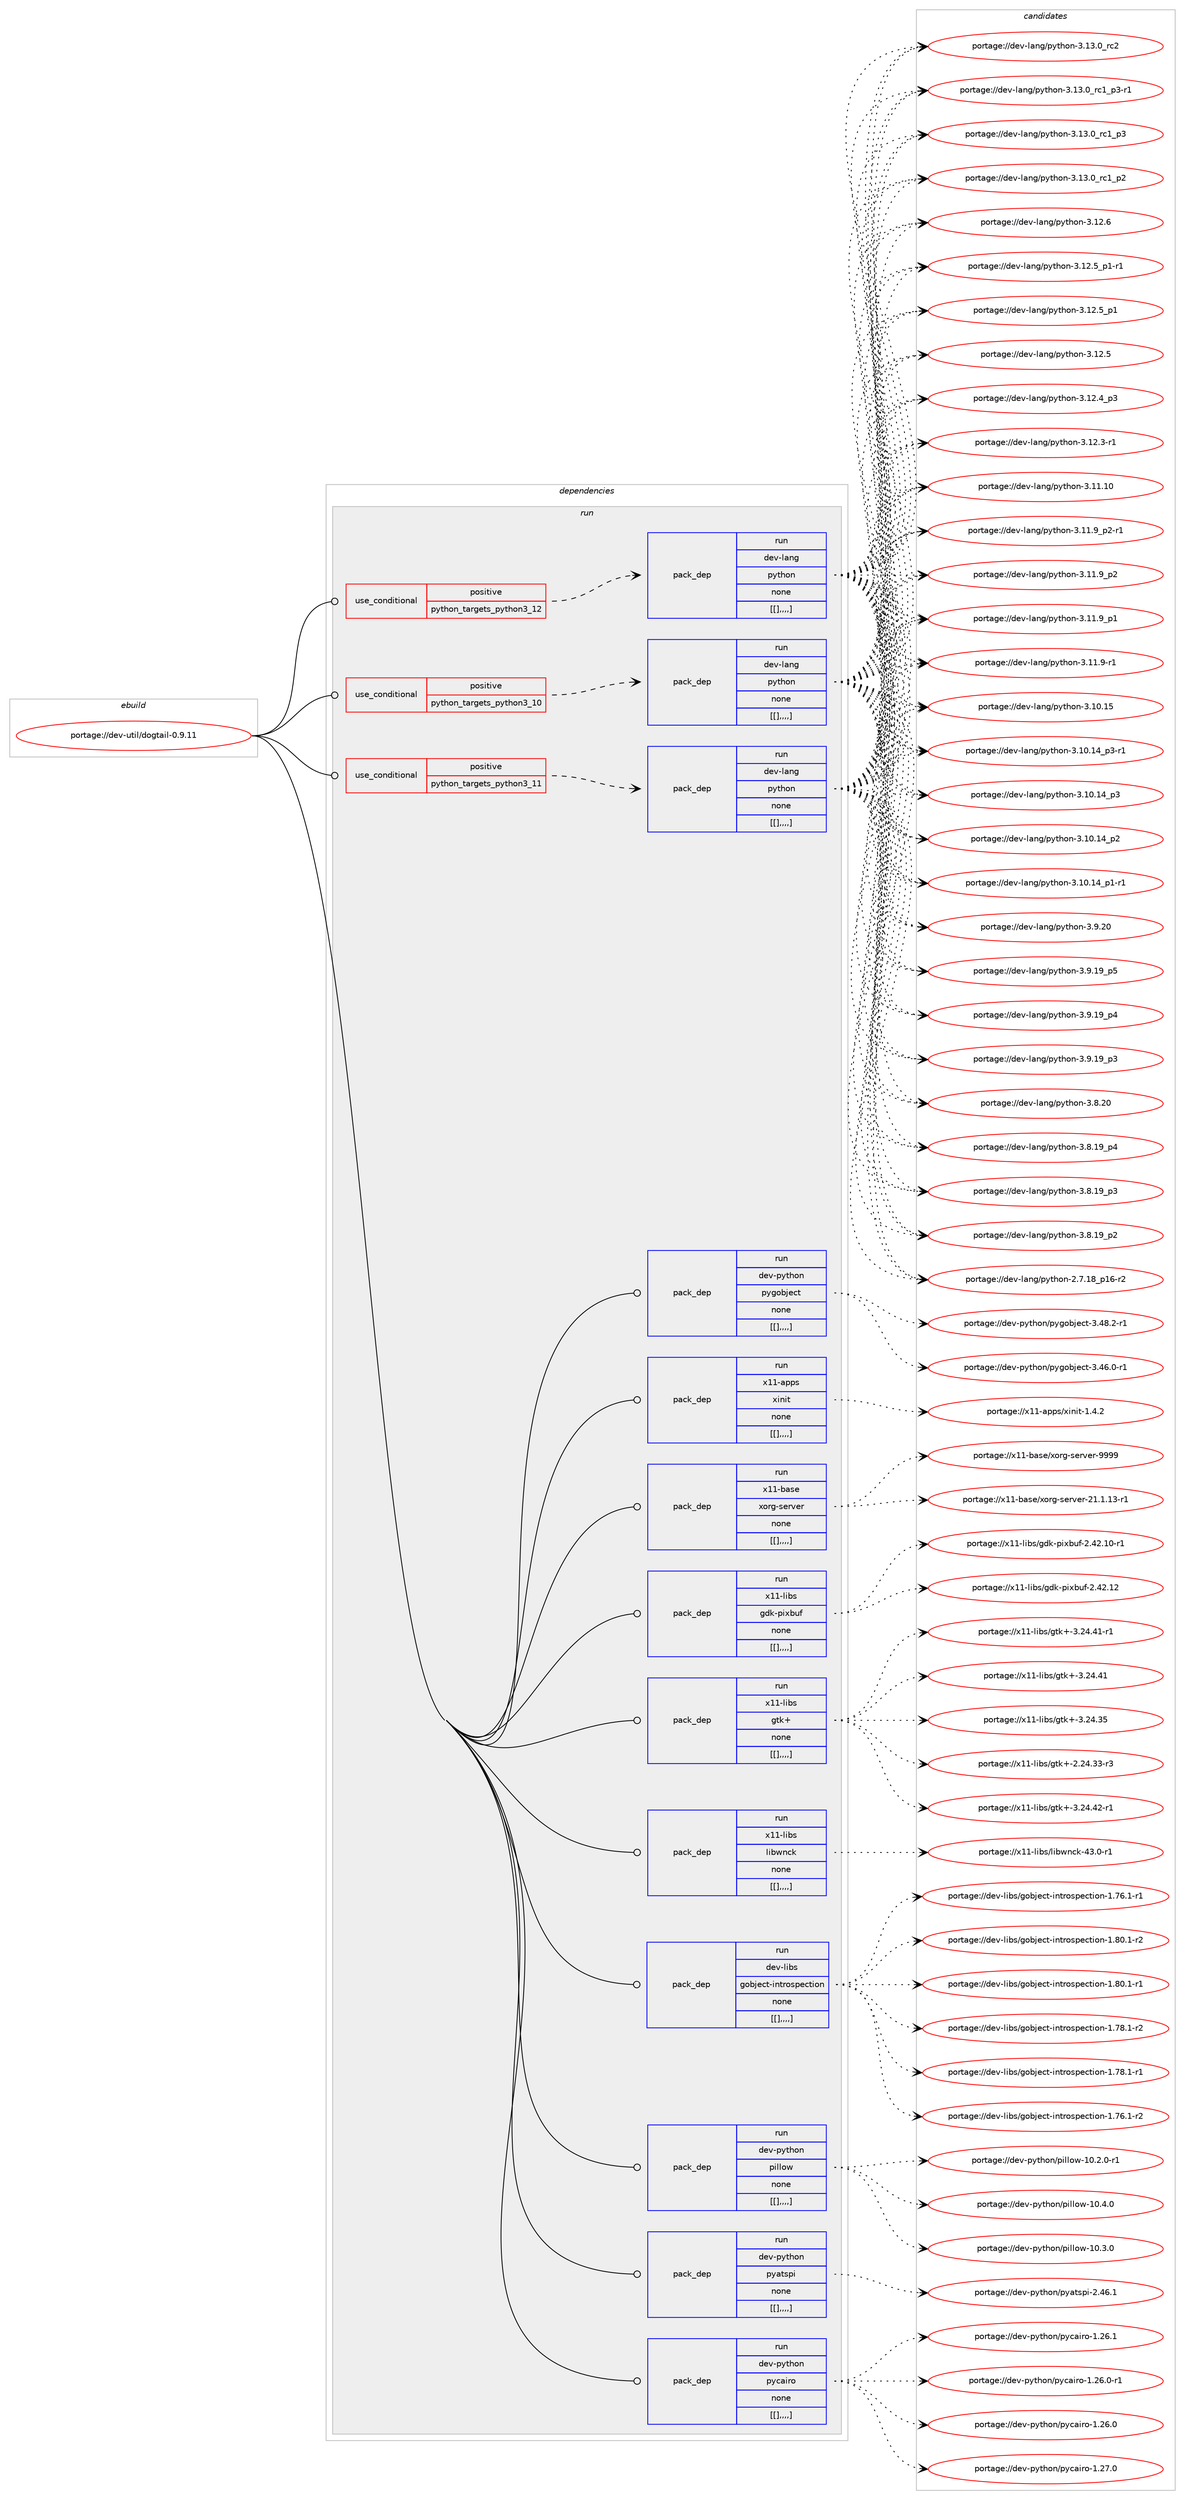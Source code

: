 digraph prolog {

# *************
# Graph options
# *************

newrank=true;
concentrate=true;
compound=true;
graph [rankdir=LR,fontname=Helvetica,fontsize=10,ranksep=1.5];#, ranksep=2.5, nodesep=0.2];
edge  [arrowhead=vee];
node  [fontname=Helvetica,fontsize=10];

# **********
# The ebuild
# **********

subgraph cluster_leftcol {
color=gray;
label=<<i>ebuild</i>>;
id [label="portage://dev-util/dogtail-0.9.11", color=red, width=4, href="../dev-util/dogtail-0.9.11.svg"];
}

# ****************
# The dependencies
# ****************

subgraph cluster_midcol {
color=gray;
label=<<i>dependencies</i>>;
subgraph cluster_compile {
fillcolor="#eeeeee";
style=filled;
label=<<i>compile</i>>;
}
subgraph cluster_compileandrun {
fillcolor="#eeeeee";
style=filled;
label=<<i>compile and run</i>>;
}
subgraph cluster_run {
fillcolor="#eeeeee";
style=filled;
label=<<i>run</i>>;
subgraph cond62113 {
dependency217846 [label=<<TABLE BORDER="0" CELLBORDER="1" CELLSPACING="0" CELLPADDING="4"><TR><TD ROWSPAN="3" CELLPADDING="10">use_conditional</TD></TR><TR><TD>positive</TD></TR><TR><TD>python_targets_python3_10</TD></TR></TABLE>>, shape=none, color=red];
subgraph pack154333 {
dependency217847 [label=<<TABLE BORDER="0" CELLBORDER="1" CELLSPACING="0" CELLPADDING="4" WIDTH="220"><TR><TD ROWSPAN="6" CELLPADDING="30">pack_dep</TD></TR><TR><TD WIDTH="110">run</TD></TR><TR><TD>dev-lang</TD></TR><TR><TD>python</TD></TR><TR><TD>none</TD></TR><TR><TD>[[],,,,]</TD></TR></TABLE>>, shape=none, color=blue];
}
dependency217846:e -> dependency217847:w [weight=20,style="dashed",arrowhead="vee"];
}
id:e -> dependency217846:w [weight=20,style="solid",arrowhead="odot"];
subgraph cond62114 {
dependency217848 [label=<<TABLE BORDER="0" CELLBORDER="1" CELLSPACING="0" CELLPADDING="4"><TR><TD ROWSPAN="3" CELLPADDING="10">use_conditional</TD></TR><TR><TD>positive</TD></TR><TR><TD>python_targets_python3_11</TD></TR></TABLE>>, shape=none, color=red];
subgraph pack154334 {
dependency217849 [label=<<TABLE BORDER="0" CELLBORDER="1" CELLSPACING="0" CELLPADDING="4" WIDTH="220"><TR><TD ROWSPAN="6" CELLPADDING="30">pack_dep</TD></TR><TR><TD WIDTH="110">run</TD></TR><TR><TD>dev-lang</TD></TR><TR><TD>python</TD></TR><TR><TD>none</TD></TR><TR><TD>[[],,,,]</TD></TR></TABLE>>, shape=none, color=blue];
}
dependency217848:e -> dependency217849:w [weight=20,style="dashed",arrowhead="vee"];
}
id:e -> dependency217848:w [weight=20,style="solid",arrowhead="odot"];
subgraph cond62115 {
dependency217850 [label=<<TABLE BORDER="0" CELLBORDER="1" CELLSPACING="0" CELLPADDING="4"><TR><TD ROWSPAN="3" CELLPADDING="10">use_conditional</TD></TR><TR><TD>positive</TD></TR><TR><TD>python_targets_python3_12</TD></TR></TABLE>>, shape=none, color=red];
subgraph pack154335 {
dependency217851 [label=<<TABLE BORDER="0" CELLBORDER="1" CELLSPACING="0" CELLPADDING="4" WIDTH="220"><TR><TD ROWSPAN="6" CELLPADDING="30">pack_dep</TD></TR><TR><TD WIDTH="110">run</TD></TR><TR><TD>dev-lang</TD></TR><TR><TD>python</TD></TR><TR><TD>none</TD></TR><TR><TD>[[],,,,]</TD></TR></TABLE>>, shape=none, color=blue];
}
dependency217850:e -> dependency217851:w [weight=20,style="dashed",arrowhead="vee"];
}
id:e -> dependency217850:w [weight=20,style="solid",arrowhead="odot"];
subgraph pack154336 {
dependency217852 [label=<<TABLE BORDER="0" CELLBORDER="1" CELLSPACING="0" CELLPADDING="4" WIDTH="220"><TR><TD ROWSPAN="6" CELLPADDING="30">pack_dep</TD></TR><TR><TD WIDTH="110">run</TD></TR><TR><TD>dev-libs</TD></TR><TR><TD>gobject-introspection</TD></TR><TR><TD>none</TD></TR><TR><TD>[[],,,,]</TD></TR></TABLE>>, shape=none, color=blue];
}
id:e -> dependency217852:w [weight=20,style="solid",arrowhead="odot"];
subgraph pack154337 {
dependency217853 [label=<<TABLE BORDER="0" CELLBORDER="1" CELLSPACING="0" CELLPADDING="4" WIDTH="220"><TR><TD ROWSPAN="6" CELLPADDING="30">pack_dep</TD></TR><TR><TD WIDTH="110">run</TD></TR><TR><TD>dev-python</TD></TR><TR><TD>pillow</TD></TR><TR><TD>none</TD></TR><TR><TD>[[],,,,]</TD></TR></TABLE>>, shape=none, color=blue];
}
id:e -> dependency217853:w [weight=20,style="solid",arrowhead="odot"];
subgraph pack154338 {
dependency217854 [label=<<TABLE BORDER="0" CELLBORDER="1" CELLSPACING="0" CELLPADDING="4" WIDTH="220"><TR><TD ROWSPAN="6" CELLPADDING="30">pack_dep</TD></TR><TR><TD WIDTH="110">run</TD></TR><TR><TD>dev-python</TD></TR><TR><TD>pyatspi</TD></TR><TR><TD>none</TD></TR><TR><TD>[[],,,,]</TD></TR></TABLE>>, shape=none, color=blue];
}
id:e -> dependency217854:w [weight=20,style="solid",arrowhead="odot"];
subgraph pack154339 {
dependency217855 [label=<<TABLE BORDER="0" CELLBORDER="1" CELLSPACING="0" CELLPADDING="4" WIDTH="220"><TR><TD ROWSPAN="6" CELLPADDING="30">pack_dep</TD></TR><TR><TD WIDTH="110">run</TD></TR><TR><TD>dev-python</TD></TR><TR><TD>pycairo</TD></TR><TR><TD>none</TD></TR><TR><TD>[[],,,,]</TD></TR></TABLE>>, shape=none, color=blue];
}
id:e -> dependency217855:w [weight=20,style="solid",arrowhead="odot"];
subgraph pack154340 {
dependency217856 [label=<<TABLE BORDER="0" CELLBORDER="1" CELLSPACING="0" CELLPADDING="4" WIDTH="220"><TR><TD ROWSPAN="6" CELLPADDING="30">pack_dep</TD></TR><TR><TD WIDTH="110">run</TD></TR><TR><TD>dev-python</TD></TR><TR><TD>pygobject</TD></TR><TR><TD>none</TD></TR><TR><TD>[[],,,,]</TD></TR></TABLE>>, shape=none, color=blue];
}
id:e -> dependency217856:w [weight=20,style="solid",arrowhead="odot"];
subgraph pack154341 {
dependency217857 [label=<<TABLE BORDER="0" CELLBORDER="1" CELLSPACING="0" CELLPADDING="4" WIDTH="220"><TR><TD ROWSPAN="6" CELLPADDING="30">pack_dep</TD></TR><TR><TD WIDTH="110">run</TD></TR><TR><TD>x11-apps</TD></TR><TR><TD>xinit</TD></TR><TR><TD>none</TD></TR><TR><TD>[[],,,,]</TD></TR></TABLE>>, shape=none, color=blue];
}
id:e -> dependency217857:w [weight=20,style="solid",arrowhead="odot"];
subgraph pack154342 {
dependency217858 [label=<<TABLE BORDER="0" CELLBORDER="1" CELLSPACING="0" CELLPADDING="4" WIDTH="220"><TR><TD ROWSPAN="6" CELLPADDING="30">pack_dep</TD></TR><TR><TD WIDTH="110">run</TD></TR><TR><TD>x11-base</TD></TR><TR><TD>xorg-server</TD></TR><TR><TD>none</TD></TR><TR><TD>[[],,,,]</TD></TR></TABLE>>, shape=none, color=blue];
}
id:e -> dependency217858:w [weight=20,style="solid",arrowhead="odot"];
subgraph pack154343 {
dependency217859 [label=<<TABLE BORDER="0" CELLBORDER="1" CELLSPACING="0" CELLPADDING="4" WIDTH="220"><TR><TD ROWSPAN="6" CELLPADDING="30">pack_dep</TD></TR><TR><TD WIDTH="110">run</TD></TR><TR><TD>x11-libs</TD></TR><TR><TD>gdk-pixbuf</TD></TR><TR><TD>none</TD></TR><TR><TD>[[],,,,]</TD></TR></TABLE>>, shape=none, color=blue];
}
id:e -> dependency217859:w [weight=20,style="solid",arrowhead="odot"];
subgraph pack154344 {
dependency217860 [label=<<TABLE BORDER="0" CELLBORDER="1" CELLSPACING="0" CELLPADDING="4" WIDTH="220"><TR><TD ROWSPAN="6" CELLPADDING="30">pack_dep</TD></TR><TR><TD WIDTH="110">run</TD></TR><TR><TD>x11-libs</TD></TR><TR><TD>gtk+</TD></TR><TR><TD>none</TD></TR><TR><TD>[[],,,,]</TD></TR></TABLE>>, shape=none, color=blue];
}
id:e -> dependency217860:w [weight=20,style="solid",arrowhead="odot"];
subgraph pack154345 {
dependency217861 [label=<<TABLE BORDER="0" CELLBORDER="1" CELLSPACING="0" CELLPADDING="4" WIDTH="220"><TR><TD ROWSPAN="6" CELLPADDING="30">pack_dep</TD></TR><TR><TD WIDTH="110">run</TD></TR><TR><TD>x11-libs</TD></TR><TR><TD>libwnck</TD></TR><TR><TD>none</TD></TR><TR><TD>[[],,,,]</TD></TR></TABLE>>, shape=none, color=blue];
}
id:e -> dependency217861:w [weight=20,style="solid",arrowhead="odot"];
}
}

# **************
# The candidates
# **************

subgraph cluster_choices {
rank=same;
color=gray;
label=<<i>candidates</i>>;

subgraph choice154333 {
color=black;
nodesep=1;
choice10010111845108971101034711212111610411111045514649514648951149950 [label="portage://dev-lang/python-3.13.0_rc2", color=red, width=4,href="../dev-lang/python-3.13.0_rc2.svg"];
choice1001011184510897110103471121211161041111104551464951464895114994995112514511449 [label="portage://dev-lang/python-3.13.0_rc1_p3-r1", color=red, width=4,href="../dev-lang/python-3.13.0_rc1_p3-r1.svg"];
choice100101118451089711010347112121116104111110455146495146489511499499511251 [label="portage://dev-lang/python-3.13.0_rc1_p3", color=red, width=4,href="../dev-lang/python-3.13.0_rc1_p3.svg"];
choice100101118451089711010347112121116104111110455146495146489511499499511250 [label="portage://dev-lang/python-3.13.0_rc1_p2", color=red, width=4,href="../dev-lang/python-3.13.0_rc1_p2.svg"];
choice10010111845108971101034711212111610411111045514649504654 [label="portage://dev-lang/python-3.12.6", color=red, width=4,href="../dev-lang/python-3.12.6.svg"];
choice1001011184510897110103471121211161041111104551464950465395112494511449 [label="portage://dev-lang/python-3.12.5_p1-r1", color=red, width=4,href="../dev-lang/python-3.12.5_p1-r1.svg"];
choice100101118451089711010347112121116104111110455146495046539511249 [label="portage://dev-lang/python-3.12.5_p1", color=red, width=4,href="../dev-lang/python-3.12.5_p1.svg"];
choice10010111845108971101034711212111610411111045514649504653 [label="portage://dev-lang/python-3.12.5", color=red, width=4,href="../dev-lang/python-3.12.5.svg"];
choice100101118451089711010347112121116104111110455146495046529511251 [label="portage://dev-lang/python-3.12.4_p3", color=red, width=4,href="../dev-lang/python-3.12.4_p3.svg"];
choice100101118451089711010347112121116104111110455146495046514511449 [label="portage://dev-lang/python-3.12.3-r1", color=red, width=4,href="../dev-lang/python-3.12.3-r1.svg"];
choice1001011184510897110103471121211161041111104551464949464948 [label="portage://dev-lang/python-3.11.10", color=red, width=4,href="../dev-lang/python-3.11.10.svg"];
choice1001011184510897110103471121211161041111104551464949465795112504511449 [label="portage://dev-lang/python-3.11.9_p2-r1", color=red, width=4,href="../dev-lang/python-3.11.9_p2-r1.svg"];
choice100101118451089711010347112121116104111110455146494946579511250 [label="portage://dev-lang/python-3.11.9_p2", color=red, width=4,href="../dev-lang/python-3.11.9_p2.svg"];
choice100101118451089711010347112121116104111110455146494946579511249 [label="portage://dev-lang/python-3.11.9_p1", color=red, width=4,href="../dev-lang/python-3.11.9_p1.svg"];
choice100101118451089711010347112121116104111110455146494946574511449 [label="portage://dev-lang/python-3.11.9-r1", color=red, width=4,href="../dev-lang/python-3.11.9-r1.svg"];
choice1001011184510897110103471121211161041111104551464948464953 [label="portage://dev-lang/python-3.10.15", color=red, width=4,href="../dev-lang/python-3.10.15.svg"];
choice100101118451089711010347112121116104111110455146494846495295112514511449 [label="portage://dev-lang/python-3.10.14_p3-r1", color=red, width=4,href="../dev-lang/python-3.10.14_p3-r1.svg"];
choice10010111845108971101034711212111610411111045514649484649529511251 [label="portage://dev-lang/python-3.10.14_p3", color=red, width=4,href="../dev-lang/python-3.10.14_p3.svg"];
choice10010111845108971101034711212111610411111045514649484649529511250 [label="portage://dev-lang/python-3.10.14_p2", color=red, width=4,href="../dev-lang/python-3.10.14_p2.svg"];
choice100101118451089711010347112121116104111110455146494846495295112494511449 [label="portage://dev-lang/python-3.10.14_p1-r1", color=red, width=4,href="../dev-lang/python-3.10.14_p1-r1.svg"];
choice10010111845108971101034711212111610411111045514657465048 [label="portage://dev-lang/python-3.9.20", color=red, width=4,href="../dev-lang/python-3.9.20.svg"];
choice100101118451089711010347112121116104111110455146574649579511253 [label="portage://dev-lang/python-3.9.19_p5", color=red, width=4,href="../dev-lang/python-3.9.19_p5.svg"];
choice100101118451089711010347112121116104111110455146574649579511252 [label="portage://dev-lang/python-3.9.19_p4", color=red, width=4,href="../dev-lang/python-3.9.19_p4.svg"];
choice100101118451089711010347112121116104111110455146574649579511251 [label="portage://dev-lang/python-3.9.19_p3", color=red, width=4,href="../dev-lang/python-3.9.19_p3.svg"];
choice10010111845108971101034711212111610411111045514656465048 [label="portage://dev-lang/python-3.8.20", color=red, width=4,href="../dev-lang/python-3.8.20.svg"];
choice100101118451089711010347112121116104111110455146564649579511252 [label="portage://dev-lang/python-3.8.19_p4", color=red, width=4,href="../dev-lang/python-3.8.19_p4.svg"];
choice100101118451089711010347112121116104111110455146564649579511251 [label="portage://dev-lang/python-3.8.19_p3", color=red, width=4,href="../dev-lang/python-3.8.19_p3.svg"];
choice100101118451089711010347112121116104111110455146564649579511250 [label="portage://dev-lang/python-3.8.19_p2", color=red, width=4,href="../dev-lang/python-3.8.19_p2.svg"];
choice100101118451089711010347112121116104111110455046554649569511249544511450 [label="portage://dev-lang/python-2.7.18_p16-r2", color=red, width=4,href="../dev-lang/python-2.7.18_p16-r2.svg"];
dependency217847:e -> choice10010111845108971101034711212111610411111045514649514648951149950:w [style=dotted,weight="100"];
dependency217847:e -> choice1001011184510897110103471121211161041111104551464951464895114994995112514511449:w [style=dotted,weight="100"];
dependency217847:e -> choice100101118451089711010347112121116104111110455146495146489511499499511251:w [style=dotted,weight="100"];
dependency217847:e -> choice100101118451089711010347112121116104111110455146495146489511499499511250:w [style=dotted,weight="100"];
dependency217847:e -> choice10010111845108971101034711212111610411111045514649504654:w [style=dotted,weight="100"];
dependency217847:e -> choice1001011184510897110103471121211161041111104551464950465395112494511449:w [style=dotted,weight="100"];
dependency217847:e -> choice100101118451089711010347112121116104111110455146495046539511249:w [style=dotted,weight="100"];
dependency217847:e -> choice10010111845108971101034711212111610411111045514649504653:w [style=dotted,weight="100"];
dependency217847:e -> choice100101118451089711010347112121116104111110455146495046529511251:w [style=dotted,weight="100"];
dependency217847:e -> choice100101118451089711010347112121116104111110455146495046514511449:w [style=dotted,weight="100"];
dependency217847:e -> choice1001011184510897110103471121211161041111104551464949464948:w [style=dotted,weight="100"];
dependency217847:e -> choice1001011184510897110103471121211161041111104551464949465795112504511449:w [style=dotted,weight="100"];
dependency217847:e -> choice100101118451089711010347112121116104111110455146494946579511250:w [style=dotted,weight="100"];
dependency217847:e -> choice100101118451089711010347112121116104111110455146494946579511249:w [style=dotted,weight="100"];
dependency217847:e -> choice100101118451089711010347112121116104111110455146494946574511449:w [style=dotted,weight="100"];
dependency217847:e -> choice1001011184510897110103471121211161041111104551464948464953:w [style=dotted,weight="100"];
dependency217847:e -> choice100101118451089711010347112121116104111110455146494846495295112514511449:w [style=dotted,weight="100"];
dependency217847:e -> choice10010111845108971101034711212111610411111045514649484649529511251:w [style=dotted,weight="100"];
dependency217847:e -> choice10010111845108971101034711212111610411111045514649484649529511250:w [style=dotted,weight="100"];
dependency217847:e -> choice100101118451089711010347112121116104111110455146494846495295112494511449:w [style=dotted,weight="100"];
dependency217847:e -> choice10010111845108971101034711212111610411111045514657465048:w [style=dotted,weight="100"];
dependency217847:e -> choice100101118451089711010347112121116104111110455146574649579511253:w [style=dotted,weight="100"];
dependency217847:e -> choice100101118451089711010347112121116104111110455146574649579511252:w [style=dotted,weight="100"];
dependency217847:e -> choice100101118451089711010347112121116104111110455146574649579511251:w [style=dotted,weight="100"];
dependency217847:e -> choice10010111845108971101034711212111610411111045514656465048:w [style=dotted,weight="100"];
dependency217847:e -> choice100101118451089711010347112121116104111110455146564649579511252:w [style=dotted,weight="100"];
dependency217847:e -> choice100101118451089711010347112121116104111110455146564649579511251:w [style=dotted,weight="100"];
dependency217847:e -> choice100101118451089711010347112121116104111110455146564649579511250:w [style=dotted,weight="100"];
dependency217847:e -> choice100101118451089711010347112121116104111110455046554649569511249544511450:w [style=dotted,weight="100"];
}
subgraph choice154334 {
color=black;
nodesep=1;
choice10010111845108971101034711212111610411111045514649514648951149950 [label="portage://dev-lang/python-3.13.0_rc2", color=red, width=4,href="../dev-lang/python-3.13.0_rc2.svg"];
choice1001011184510897110103471121211161041111104551464951464895114994995112514511449 [label="portage://dev-lang/python-3.13.0_rc1_p3-r1", color=red, width=4,href="../dev-lang/python-3.13.0_rc1_p3-r1.svg"];
choice100101118451089711010347112121116104111110455146495146489511499499511251 [label="portage://dev-lang/python-3.13.0_rc1_p3", color=red, width=4,href="../dev-lang/python-3.13.0_rc1_p3.svg"];
choice100101118451089711010347112121116104111110455146495146489511499499511250 [label="portage://dev-lang/python-3.13.0_rc1_p2", color=red, width=4,href="../dev-lang/python-3.13.0_rc1_p2.svg"];
choice10010111845108971101034711212111610411111045514649504654 [label="portage://dev-lang/python-3.12.6", color=red, width=4,href="../dev-lang/python-3.12.6.svg"];
choice1001011184510897110103471121211161041111104551464950465395112494511449 [label="portage://dev-lang/python-3.12.5_p1-r1", color=red, width=4,href="../dev-lang/python-3.12.5_p1-r1.svg"];
choice100101118451089711010347112121116104111110455146495046539511249 [label="portage://dev-lang/python-3.12.5_p1", color=red, width=4,href="../dev-lang/python-3.12.5_p1.svg"];
choice10010111845108971101034711212111610411111045514649504653 [label="portage://dev-lang/python-3.12.5", color=red, width=4,href="../dev-lang/python-3.12.5.svg"];
choice100101118451089711010347112121116104111110455146495046529511251 [label="portage://dev-lang/python-3.12.4_p3", color=red, width=4,href="../dev-lang/python-3.12.4_p3.svg"];
choice100101118451089711010347112121116104111110455146495046514511449 [label="portage://dev-lang/python-3.12.3-r1", color=red, width=4,href="../dev-lang/python-3.12.3-r1.svg"];
choice1001011184510897110103471121211161041111104551464949464948 [label="portage://dev-lang/python-3.11.10", color=red, width=4,href="../dev-lang/python-3.11.10.svg"];
choice1001011184510897110103471121211161041111104551464949465795112504511449 [label="portage://dev-lang/python-3.11.9_p2-r1", color=red, width=4,href="../dev-lang/python-3.11.9_p2-r1.svg"];
choice100101118451089711010347112121116104111110455146494946579511250 [label="portage://dev-lang/python-3.11.9_p2", color=red, width=4,href="../dev-lang/python-3.11.9_p2.svg"];
choice100101118451089711010347112121116104111110455146494946579511249 [label="portage://dev-lang/python-3.11.9_p1", color=red, width=4,href="../dev-lang/python-3.11.9_p1.svg"];
choice100101118451089711010347112121116104111110455146494946574511449 [label="portage://dev-lang/python-3.11.9-r1", color=red, width=4,href="../dev-lang/python-3.11.9-r1.svg"];
choice1001011184510897110103471121211161041111104551464948464953 [label="portage://dev-lang/python-3.10.15", color=red, width=4,href="../dev-lang/python-3.10.15.svg"];
choice100101118451089711010347112121116104111110455146494846495295112514511449 [label="portage://dev-lang/python-3.10.14_p3-r1", color=red, width=4,href="../dev-lang/python-3.10.14_p3-r1.svg"];
choice10010111845108971101034711212111610411111045514649484649529511251 [label="portage://dev-lang/python-3.10.14_p3", color=red, width=4,href="../dev-lang/python-3.10.14_p3.svg"];
choice10010111845108971101034711212111610411111045514649484649529511250 [label="portage://dev-lang/python-3.10.14_p2", color=red, width=4,href="../dev-lang/python-3.10.14_p2.svg"];
choice100101118451089711010347112121116104111110455146494846495295112494511449 [label="portage://dev-lang/python-3.10.14_p1-r1", color=red, width=4,href="../dev-lang/python-3.10.14_p1-r1.svg"];
choice10010111845108971101034711212111610411111045514657465048 [label="portage://dev-lang/python-3.9.20", color=red, width=4,href="../dev-lang/python-3.9.20.svg"];
choice100101118451089711010347112121116104111110455146574649579511253 [label="portage://dev-lang/python-3.9.19_p5", color=red, width=4,href="../dev-lang/python-3.9.19_p5.svg"];
choice100101118451089711010347112121116104111110455146574649579511252 [label="portage://dev-lang/python-3.9.19_p4", color=red, width=4,href="../dev-lang/python-3.9.19_p4.svg"];
choice100101118451089711010347112121116104111110455146574649579511251 [label="portage://dev-lang/python-3.9.19_p3", color=red, width=4,href="../dev-lang/python-3.9.19_p3.svg"];
choice10010111845108971101034711212111610411111045514656465048 [label="portage://dev-lang/python-3.8.20", color=red, width=4,href="../dev-lang/python-3.8.20.svg"];
choice100101118451089711010347112121116104111110455146564649579511252 [label="portage://dev-lang/python-3.8.19_p4", color=red, width=4,href="../dev-lang/python-3.8.19_p4.svg"];
choice100101118451089711010347112121116104111110455146564649579511251 [label="portage://dev-lang/python-3.8.19_p3", color=red, width=4,href="../dev-lang/python-3.8.19_p3.svg"];
choice100101118451089711010347112121116104111110455146564649579511250 [label="portage://dev-lang/python-3.8.19_p2", color=red, width=4,href="../dev-lang/python-3.8.19_p2.svg"];
choice100101118451089711010347112121116104111110455046554649569511249544511450 [label="portage://dev-lang/python-2.7.18_p16-r2", color=red, width=4,href="../dev-lang/python-2.7.18_p16-r2.svg"];
dependency217849:e -> choice10010111845108971101034711212111610411111045514649514648951149950:w [style=dotted,weight="100"];
dependency217849:e -> choice1001011184510897110103471121211161041111104551464951464895114994995112514511449:w [style=dotted,weight="100"];
dependency217849:e -> choice100101118451089711010347112121116104111110455146495146489511499499511251:w [style=dotted,weight="100"];
dependency217849:e -> choice100101118451089711010347112121116104111110455146495146489511499499511250:w [style=dotted,weight="100"];
dependency217849:e -> choice10010111845108971101034711212111610411111045514649504654:w [style=dotted,weight="100"];
dependency217849:e -> choice1001011184510897110103471121211161041111104551464950465395112494511449:w [style=dotted,weight="100"];
dependency217849:e -> choice100101118451089711010347112121116104111110455146495046539511249:w [style=dotted,weight="100"];
dependency217849:e -> choice10010111845108971101034711212111610411111045514649504653:w [style=dotted,weight="100"];
dependency217849:e -> choice100101118451089711010347112121116104111110455146495046529511251:w [style=dotted,weight="100"];
dependency217849:e -> choice100101118451089711010347112121116104111110455146495046514511449:w [style=dotted,weight="100"];
dependency217849:e -> choice1001011184510897110103471121211161041111104551464949464948:w [style=dotted,weight="100"];
dependency217849:e -> choice1001011184510897110103471121211161041111104551464949465795112504511449:w [style=dotted,weight="100"];
dependency217849:e -> choice100101118451089711010347112121116104111110455146494946579511250:w [style=dotted,weight="100"];
dependency217849:e -> choice100101118451089711010347112121116104111110455146494946579511249:w [style=dotted,weight="100"];
dependency217849:e -> choice100101118451089711010347112121116104111110455146494946574511449:w [style=dotted,weight="100"];
dependency217849:e -> choice1001011184510897110103471121211161041111104551464948464953:w [style=dotted,weight="100"];
dependency217849:e -> choice100101118451089711010347112121116104111110455146494846495295112514511449:w [style=dotted,weight="100"];
dependency217849:e -> choice10010111845108971101034711212111610411111045514649484649529511251:w [style=dotted,weight="100"];
dependency217849:e -> choice10010111845108971101034711212111610411111045514649484649529511250:w [style=dotted,weight="100"];
dependency217849:e -> choice100101118451089711010347112121116104111110455146494846495295112494511449:w [style=dotted,weight="100"];
dependency217849:e -> choice10010111845108971101034711212111610411111045514657465048:w [style=dotted,weight="100"];
dependency217849:e -> choice100101118451089711010347112121116104111110455146574649579511253:w [style=dotted,weight="100"];
dependency217849:e -> choice100101118451089711010347112121116104111110455146574649579511252:w [style=dotted,weight="100"];
dependency217849:e -> choice100101118451089711010347112121116104111110455146574649579511251:w [style=dotted,weight="100"];
dependency217849:e -> choice10010111845108971101034711212111610411111045514656465048:w [style=dotted,weight="100"];
dependency217849:e -> choice100101118451089711010347112121116104111110455146564649579511252:w [style=dotted,weight="100"];
dependency217849:e -> choice100101118451089711010347112121116104111110455146564649579511251:w [style=dotted,weight="100"];
dependency217849:e -> choice100101118451089711010347112121116104111110455146564649579511250:w [style=dotted,weight="100"];
dependency217849:e -> choice100101118451089711010347112121116104111110455046554649569511249544511450:w [style=dotted,weight="100"];
}
subgraph choice154335 {
color=black;
nodesep=1;
choice10010111845108971101034711212111610411111045514649514648951149950 [label="portage://dev-lang/python-3.13.0_rc2", color=red, width=4,href="../dev-lang/python-3.13.0_rc2.svg"];
choice1001011184510897110103471121211161041111104551464951464895114994995112514511449 [label="portage://dev-lang/python-3.13.0_rc1_p3-r1", color=red, width=4,href="../dev-lang/python-3.13.0_rc1_p3-r1.svg"];
choice100101118451089711010347112121116104111110455146495146489511499499511251 [label="portage://dev-lang/python-3.13.0_rc1_p3", color=red, width=4,href="../dev-lang/python-3.13.0_rc1_p3.svg"];
choice100101118451089711010347112121116104111110455146495146489511499499511250 [label="portage://dev-lang/python-3.13.0_rc1_p2", color=red, width=4,href="../dev-lang/python-3.13.0_rc1_p2.svg"];
choice10010111845108971101034711212111610411111045514649504654 [label="portage://dev-lang/python-3.12.6", color=red, width=4,href="../dev-lang/python-3.12.6.svg"];
choice1001011184510897110103471121211161041111104551464950465395112494511449 [label="portage://dev-lang/python-3.12.5_p1-r1", color=red, width=4,href="../dev-lang/python-3.12.5_p1-r1.svg"];
choice100101118451089711010347112121116104111110455146495046539511249 [label="portage://dev-lang/python-3.12.5_p1", color=red, width=4,href="../dev-lang/python-3.12.5_p1.svg"];
choice10010111845108971101034711212111610411111045514649504653 [label="portage://dev-lang/python-3.12.5", color=red, width=4,href="../dev-lang/python-3.12.5.svg"];
choice100101118451089711010347112121116104111110455146495046529511251 [label="portage://dev-lang/python-3.12.4_p3", color=red, width=4,href="../dev-lang/python-3.12.4_p3.svg"];
choice100101118451089711010347112121116104111110455146495046514511449 [label="portage://dev-lang/python-3.12.3-r1", color=red, width=4,href="../dev-lang/python-3.12.3-r1.svg"];
choice1001011184510897110103471121211161041111104551464949464948 [label="portage://dev-lang/python-3.11.10", color=red, width=4,href="../dev-lang/python-3.11.10.svg"];
choice1001011184510897110103471121211161041111104551464949465795112504511449 [label="portage://dev-lang/python-3.11.9_p2-r1", color=red, width=4,href="../dev-lang/python-3.11.9_p2-r1.svg"];
choice100101118451089711010347112121116104111110455146494946579511250 [label="portage://dev-lang/python-3.11.9_p2", color=red, width=4,href="../dev-lang/python-3.11.9_p2.svg"];
choice100101118451089711010347112121116104111110455146494946579511249 [label="portage://dev-lang/python-3.11.9_p1", color=red, width=4,href="../dev-lang/python-3.11.9_p1.svg"];
choice100101118451089711010347112121116104111110455146494946574511449 [label="portage://dev-lang/python-3.11.9-r1", color=red, width=4,href="../dev-lang/python-3.11.9-r1.svg"];
choice1001011184510897110103471121211161041111104551464948464953 [label="portage://dev-lang/python-3.10.15", color=red, width=4,href="../dev-lang/python-3.10.15.svg"];
choice100101118451089711010347112121116104111110455146494846495295112514511449 [label="portage://dev-lang/python-3.10.14_p3-r1", color=red, width=4,href="../dev-lang/python-3.10.14_p3-r1.svg"];
choice10010111845108971101034711212111610411111045514649484649529511251 [label="portage://dev-lang/python-3.10.14_p3", color=red, width=4,href="../dev-lang/python-3.10.14_p3.svg"];
choice10010111845108971101034711212111610411111045514649484649529511250 [label="portage://dev-lang/python-3.10.14_p2", color=red, width=4,href="../dev-lang/python-3.10.14_p2.svg"];
choice100101118451089711010347112121116104111110455146494846495295112494511449 [label="portage://dev-lang/python-3.10.14_p1-r1", color=red, width=4,href="../dev-lang/python-3.10.14_p1-r1.svg"];
choice10010111845108971101034711212111610411111045514657465048 [label="portage://dev-lang/python-3.9.20", color=red, width=4,href="../dev-lang/python-3.9.20.svg"];
choice100101118451089711010347112121116104111110455146574649579511253 [label="portage://dev-lang/python-3.9.19_p5", color=red, width=4,href="../dev-lang/python-3.9.19_p5.svg"];
choice100101118451089711010347112121116104111110455146574649579511252 [label="portage://dev-lang/python-3.9.19_p4", color=red, width=4,href="../dev-lang/python-3.9.19_p4.svg"];
choice100101118451089711010347112121116104111110455146574649579511251 [label="portage://dev-lang/python-3.9.19_p3", color=red, width=4,href="../dev-lang/python-3.9.19_p3.svg"];
choice10010111845108971101034711212111610411111045514656465048 [label="portage://dev-lang/python-3.8.20", color=red, width=4,href="../dev-lang/python-3.8.20.svg"];
choice100101118451089711010347112121116104111110455146564649579511252 [label="portage://dev-lang/python-3.8.19_p4", color=red, width=4,href="../dev-lang/python-3.8.19_p4.svg"];
choice100101118451089711010347112121116104111110455146564649579511251 [label="portage://dev-lang/python-3.8.19_p3", color=red, width=4,href="../dev-lang/python-3.8.19_p3.svg"];
choice100101118451089711010347112121116104111110455146564649579511250 [label="portage://dev-lang/python-3.8.19_p2", color=red, width=4,href="../dev-lang/python-3.8.19_p2.svg"];
choice100101118451089711010347112121116104111110455046554649569511249544511450 [label="portage://dev-lang/python-2.7.18_p16-r2", color=red, width=4,href="../dev-lang/python-2.7.18_p16-r2.svg"];
dependency217851:e -> choice10010111845108971101034711212111610411111045514649514648951149950:w [style=dotted,weight="100"];
dependency217851:e -> choice1001011184510897110103471121211161041111104551464951464895114994995112514511449:w [style=dotted,weight="100"];
dependency217851:e -> choice100101118451089711010347112121116104111110455146495146489511499499511251:w [style=dotted,weight="100"];
dependency217851:e -> choice100101118451089711010347112121116104111110455146495146489511499499511250:w [style=dotted,weight="100"];
dependency217851:e -> choice10010111845108971101034711212111610411111045514649504654:w [style=dotted,weight="100"];
dependency217851:e -> choice1001011184510897110103471121211161041111104551464950465395112494511449:w [style=dotted,weight="100"];
dependency217851:e -> choice100101118451089711010347112121116104111110455146495046539511249:w [style=dotted,weight="100"];
dependency217851:e -> choice10010111845108971101034711212111610411111045514649504653:w [style=dotted,weight="100"];
dependency217851:e -> choice100101118451089711010347112121116104111110455146495046529511251:w [style=dotted,weight="100"];
dependency217851:e -> choice100101118451089711010347112121116104111110455146495046514511449:w [style=dotted,weight="100"];
dependency217851:e -> choice1001011184510897110103471121211161041111104551464949464948:w [style=dotted,weight="100"];
dependency217851:e -> choice1001011184510897110103471121211161041111104551464949465795112504511449:w [style=dotted,weight="100"];
dependency217851:e -> choice100101118451089711010347112121116104111110455146494946579511250:w [style=dotted,weight="100"];
dependency217851:e -> choice100101118451089711010347112121116104111110455146494946579511249:w [style=dotted,weight="100"];
dependency217851:e -> choice100101118451089711010347112121116104111110455146494946574511449:w [style=dotted,weight="100"];
dependency217851:e -> choice1001011184510897110103471121211161041111104551464948464953:w [style=dotted,weight="100"];
dependency217851:e -> choice100101118451089711010347112121116104111110455146494846495295112514511449:w [style=dotted,weight="100"];
dependency217851:e -> choice10010111845108971101034711212111610411111045514649484649529511251:w [style=dotted,weight="100"];
dependency217851:e -> choice10010111845108971101034711212111610411111045514649484649529511250:w [style=dotted,weight="100"];
dependency217851:e -> choice100101118451089711010347112121116104111110455146494846495295112494511449:w [style=dotted,weight="100"];
dependency217851:e -> choice10010111845108971101034711212111610411111045514657465048:w [style=dotted,weight="100"];
dependency217851:e -> choice100101118451089711010347112121116104111110455146574649579511253:w [style=dotted,weight="100"];
dependency217851:e -> choice100101118451089711010347112121116104111110455146574649579511252:w [style=dotted,weight="100"];
dependency217851:e -> choice100101118451089711010347112121116104111110455146574649579511251:w [style=dotted,weight="100"];
dependency217851:e -> choice10010111845108971101034711212111610411111045514656465048:w [style=dotted,weight="100"];
dependency217851:e -> choice100101118451089711010347112121116104111110455146564649579511252:w [style=dotted,weight="100"];
dependency217851:e -> choice100101118451089711010347112121116104111110455146564649579511251:w [style=dotted,weight="100"];
dependency217851:e -> choice100101118451089711010347112121116104111110455146564649579511250:w [style=dotted,weight="100"];
dependency217851:e -> choice100101118451089711010347112121116104111110455046554649569511249544511450:w [style=dotted,weight="100"];
}
subgraph choice154336 {
color=black;
nodesep=1;
choice10010111845108105981154710311198106101991164510511011611411111511210199116105111110454946564846494511450 [label="portage://dev-libs/gobject-introspection-1.80.1-r2", color=red, width=4,href="../dev-libs/gobject-introspection-1.80.1-r2.svg"];
choice10010111845108105981154710311198106101991164510511011611411111511210199116105111110454946564846494511449 [label="portage://dev-libs/gobject-introspection-1.80.1-r1", color=red, width=4,href="../dev-libs/gobject-introspection-1.80.1-r1.svg"];
choice10010111845108105981154710311198106101991164510511011611411111511210199116105111110454946555646494511450 [label="portage://dev-libs/gobject-introspection-1.78.1-r2", color=red, width=4,href="../dev-libs/gobject-introspection-1.78.1-r2.svg"];
choice10010111845108105981154710311198106101991164510511011611411111511210199116105111110454946555646494511449 [label="portage://dev-libs/gobject-introspection-1.78.1-r1", color=red, width=4,href="../dev-libs/gobject-introspection-1.78.1-r1.svg"];
choice10010111845108105981154710311198106101991164510511011611411111511210199116105111110454946555446494511450 [label="portage://dev-libs/gobject-introspection-1.76.1-r2", color=red, width=4,href="../dev-libs/gobject-introspection-1.76.1-r2.svg"];
choice10010111845108105981154710311198106101991164510511011611411111511210199116105111110454946555446494511449 [label="portage://dev-libs/gobject-introspection-1.76.1-r1", color=red, width=4,href="../dev-libs/gobject-introspection-1.76.1-r1.svg"];
dependency217852:e -> choice10010111845108105981154710311198106101991164510511011611411111511210199116105111110454946564846494511450:w [style=dotted,weight="100"];
dependency217852:e -> choice10010111845108105981154710311198106101991164510511011611411111511210199116105111110454946564846494511449:w [style=dotted,weight="100"];
dependency217852:e -> choice10010111845108105981154710311198106101991164510511011611411111511210199116105111110454946555646494511450:w [style=dotted,weight="100"];
dependency217852:e -> choice10010111845108105981154710311198106101991164510511011611411111511210199116105111110454946555646494511449:w [style=dotted,weight="100"];
dependency217852:e -> choice10010111845108105981154710311198106101991164510511011611411111511210199116105111110454946555446494511450:w [style=dotted,weight="100"];
dependency217852:e -> choice10010111845108105981154710311198106101991164510511011611411111511210199116105111110454946555446494511449:w [style=dotted,weight="100"];
}
subgraph choice154337 {
color=black;
nodesep=1;
choice100101118451121211161041111104711210510810811111945494846524648 [label="portage://dev-python/pillow-10.4.0", color=red, width=4,href="../dev-python/pillow-10.4.0.svg"];
choice100101118451121211161041111104711210510810811111945494846514648 [label="portage://dev-python/pillow-10.3.0", color=red, width=4,href="../dev-python/pillow-10.3.0.svg"];
choice1001011184511212111610411111047112105108108111119454948465046484511449 [label="portage://dev-python/pillow-10.2.0-r1", color=red, width=4,href="../dev-python/pillow-10.2.0-r1.svg"];
dependency217853:e -> choice100101118451121211161041111104711210510810811111945494846524648:w [style=dotted,weight="100"];
dependency217853:e -> choice100101118451121211161041111104711210510810811111945494846514648:w [style=dotted,weight="100"];
dependency217853:e -> choice1001011184511212111610411111047112105108108111119454948465046484511449:w [style=dotted,weight="100"];
}
subgraph choice154338 {
color=black;
nodesep=1;
choice10010111845112121116104111110471121219711611511210545504652544649 [label="portage://dev-python/pyatspi-2.46.1", color=red, width=4,href="../dev-python/pyatspi-2.46.1.svg"];
dependency217854:e -> choice10010111845112121116104111110471121219711611511210545504652544649:w [style=dotted,weight="100"];
}
subgraph choice154339 {
color=black;
nodesep=1;
choice1001011184511212111610411111047112121999710511411145494650554648 [label="portage://dev-python/pycairo-1.27.0", color=red, width=4,href="../dev-python/pycairo-1.27.0.svg"];
choice1001011184511212111610411111047112121999710511411145494650544649 [label="portage://dev-python/pycairo-1.26.1", color=red, width=4,href="../dev-python/pycairo-1.26.1.svg"];
choice10010111845112121116104111110471121219997105114111454946505446484511449 [label="portage://dev-python/pycairo-1.26.0-r1", color=red, width=4,href="../dev-python/pycairo-1.26.0-r1.svg"];
choice1001011184511212111610411111047112121999710511411145494650544648 [label="portage://dev-python/pycairo-1.26.0", color=red, width=4,href="../dev-python/pycairo-1.26.0.svg"];
dependency217855:e -> choice1001011184511212111610411111047112121999710511411145494650554648:w [style=dotted,weight="100"];
dependency217855:e -> choice1001011184511212111610411111047112121999710511411145494650544649:w [style=dotted,weight="100"];
dependency217855:e -> choice10010111845112121116104111110471121219997105114111454946505446484511449:w [style=dotted,weight="100"];
dependency217855:e -> choice1001011184511212111610411111047112121999710511411145494650544648:w [style=dotted,weight="100"];
}
subgraph choice154340 {
color=black;
nodesep=1;
choice10010111845112121116104111110471121211031119810610199116455146525646504511449 [label="portage://dev-python/pygobject-3.48.2-r1", color=red, width=4,href="../dev-python/pygobject-3.48.2-r1.svg"];
choice10010111845112121116104111110471121211031119810610199116455146525446484511449 [label="portage://dev-python/pygobject-3.46.0-r1", color=red, width=4,href="../dev-python/pygobject-3.46.0-r1.svg"];
dependency217856:e -> choice10010111845112121116104111110471121211031119810610199116455146525646504511449:w [style=dotted,weight="100"];
dependency217856:e -> choice10010111845112121116104111110471121211031119810610199116455146525446484511449:w [style=dotted,weight="100"];
}
subgraph choice154341 {
color=black;
nodesep=1;
choice1204949459711211211547120105110105116454946524650 [label="portage://x11-apps/xinit-1.4.2", color=red, width=4,href="../x11-apps/xinit-1.4.2.svg"];
dependency217857:e -> choice1204949459711211211547120105110105116454946524650:w [style=dotted,weight="100"];
}
subgraph choice154342 {
color=black;
nodesep=1;
choice120494945989711510147120111114103451151011141181011144557575757 [label="portage://x11-base/xorg-server-9999", color=red, width=4,href="../x11-base/xorg-server-9999.svg"];
choice1204949459897115101471201111141034511510111411810111445504946494649514511449 [label="portage://x11-base/xorg-server-21.1.13-r1", color=red, width=4,href="../x11-base/xorg-server-21.1.13-r1.svg"];
dependency217858:e -> choice120494945989711510147120111114103451151011141181011144557575757:w [style=dotted,weight="100"];
dependency217858:e -> choice1204949459897115101471201111141034511510111411810111445504946494649514511449:w [style=dotted,weight="100"];
}
subgraph choice154343 {
color=black;
nodesep=1;
choice120494945108105981154710310010745112105120981171024550465250464950 [label="portage://x11-libs/gdk-pixbuf-2.42.12", color=red, width=4,href="../x11-libs/gdk-pixbuf-2.42.12.svg"];
choice1204949451081059811547103100107451121051209811710245504652504649484511449 [label="portage://x11-libs/gdk-pixbuf-2.42.10-r1", color=red, width=4,href="../x11-libs/gdk-pixbuf-2.42.10-r1.svg"];
dependency217859:e -> choice120494945108105981154710310010745112105120981171024550465250464950:w [style=dotted,weight="100"];
dependency217859:e -> choice1204949451081059811547103100107451121051209811710245504652504649484511449:w [style=dotted,weight="100"];
}
subgraph choice154344 {
color=black;
nodesep=1;
choice12049494510810598115471031161074345514650524652504511449 [label="portage://x11-libs/gtk+-3.24.42-r1", color=red, width=4,href="../x11-libs/gtk+-3.24.42-r1.svg"];
choice12049494510810598115471031161074345514650524652494511449 [label="portage://x11-libs/gtk+-3.24.41-r1", color=red, width=4,href="../x11-libs/gtk+-3.24.41-r1.svg"];
choice1204949451081059811547103116107434551465052465249 [label="portage://x11-libs/gtk+-3.24.41", color=red, width=4,href="../x11-libs/gtk+-3.24.41.svg"];
choice1204949451081059811547103116107434551465052465153 [label="portage://x11-libs/gtk+-3.24.35", color=red, width=4,href="../x11-libs/gtk+-3.24.35.svg"];
choice12049494510810598115471031161074345504650524651514511451 [label="portage://x11-libs/gtk+-2.24.33-r3", color=red, width=4,href="../x11-libs/gtk+-2.24.33-r3.svg"];
dependency217860:e -> choice12049494510810598115471031161074345514650524652504511449:w [style=dotted,weight="100"];
dependency217860:e -> choice12049494510810598115471031161074345514650524652494511449:w [style=dotted,weight="100"];
dependency217860:e -> choice1204949451081059811547103116107434551465052465249:w [style=dotted,weight="100"];
dependency217860:e -> choice1204949451081059811547103116107434551465052465153:w [style=dotted,weight="100"];
dependency217860:e -> choice12049494510810598115471031161074345504650524651514511451:w [style=dotted,weight="100"];
}
subgraph choice154345 {
color=black;
nodesep=1;
choice1204949451081059811547108105981191109910745525146484511449 [label="portage://x11-libs/libwnck-43.0-r1", color=red, width=4,href="../x11-libs/libwnck-43.0-r1.svg"];
dependency217861:e -> choice1204949451081059811547108105981191109910745525146484511449:w [style=dotted,weight="100"];
}
}

}
